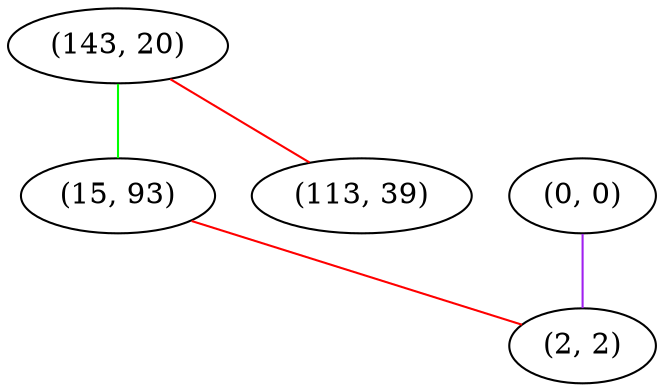 graph "" {
"(143, 20)";
"(0, 0)";
"(15, 93)";
"(113, 39)";
"(2, 2)";
"(143, 20)" -- "(15, 93)"  [color=green, key=0, weight=2];
"(143, 20)" -- "(113, 39)"  [color=red, key=0, weight=1];
"(0, 0)" -- "(2, 2)"  [color=purple, key=0, weight=4];
"(15, 93)" -- "(2, 2)"  [color=red, key=0, weight=1];
}
